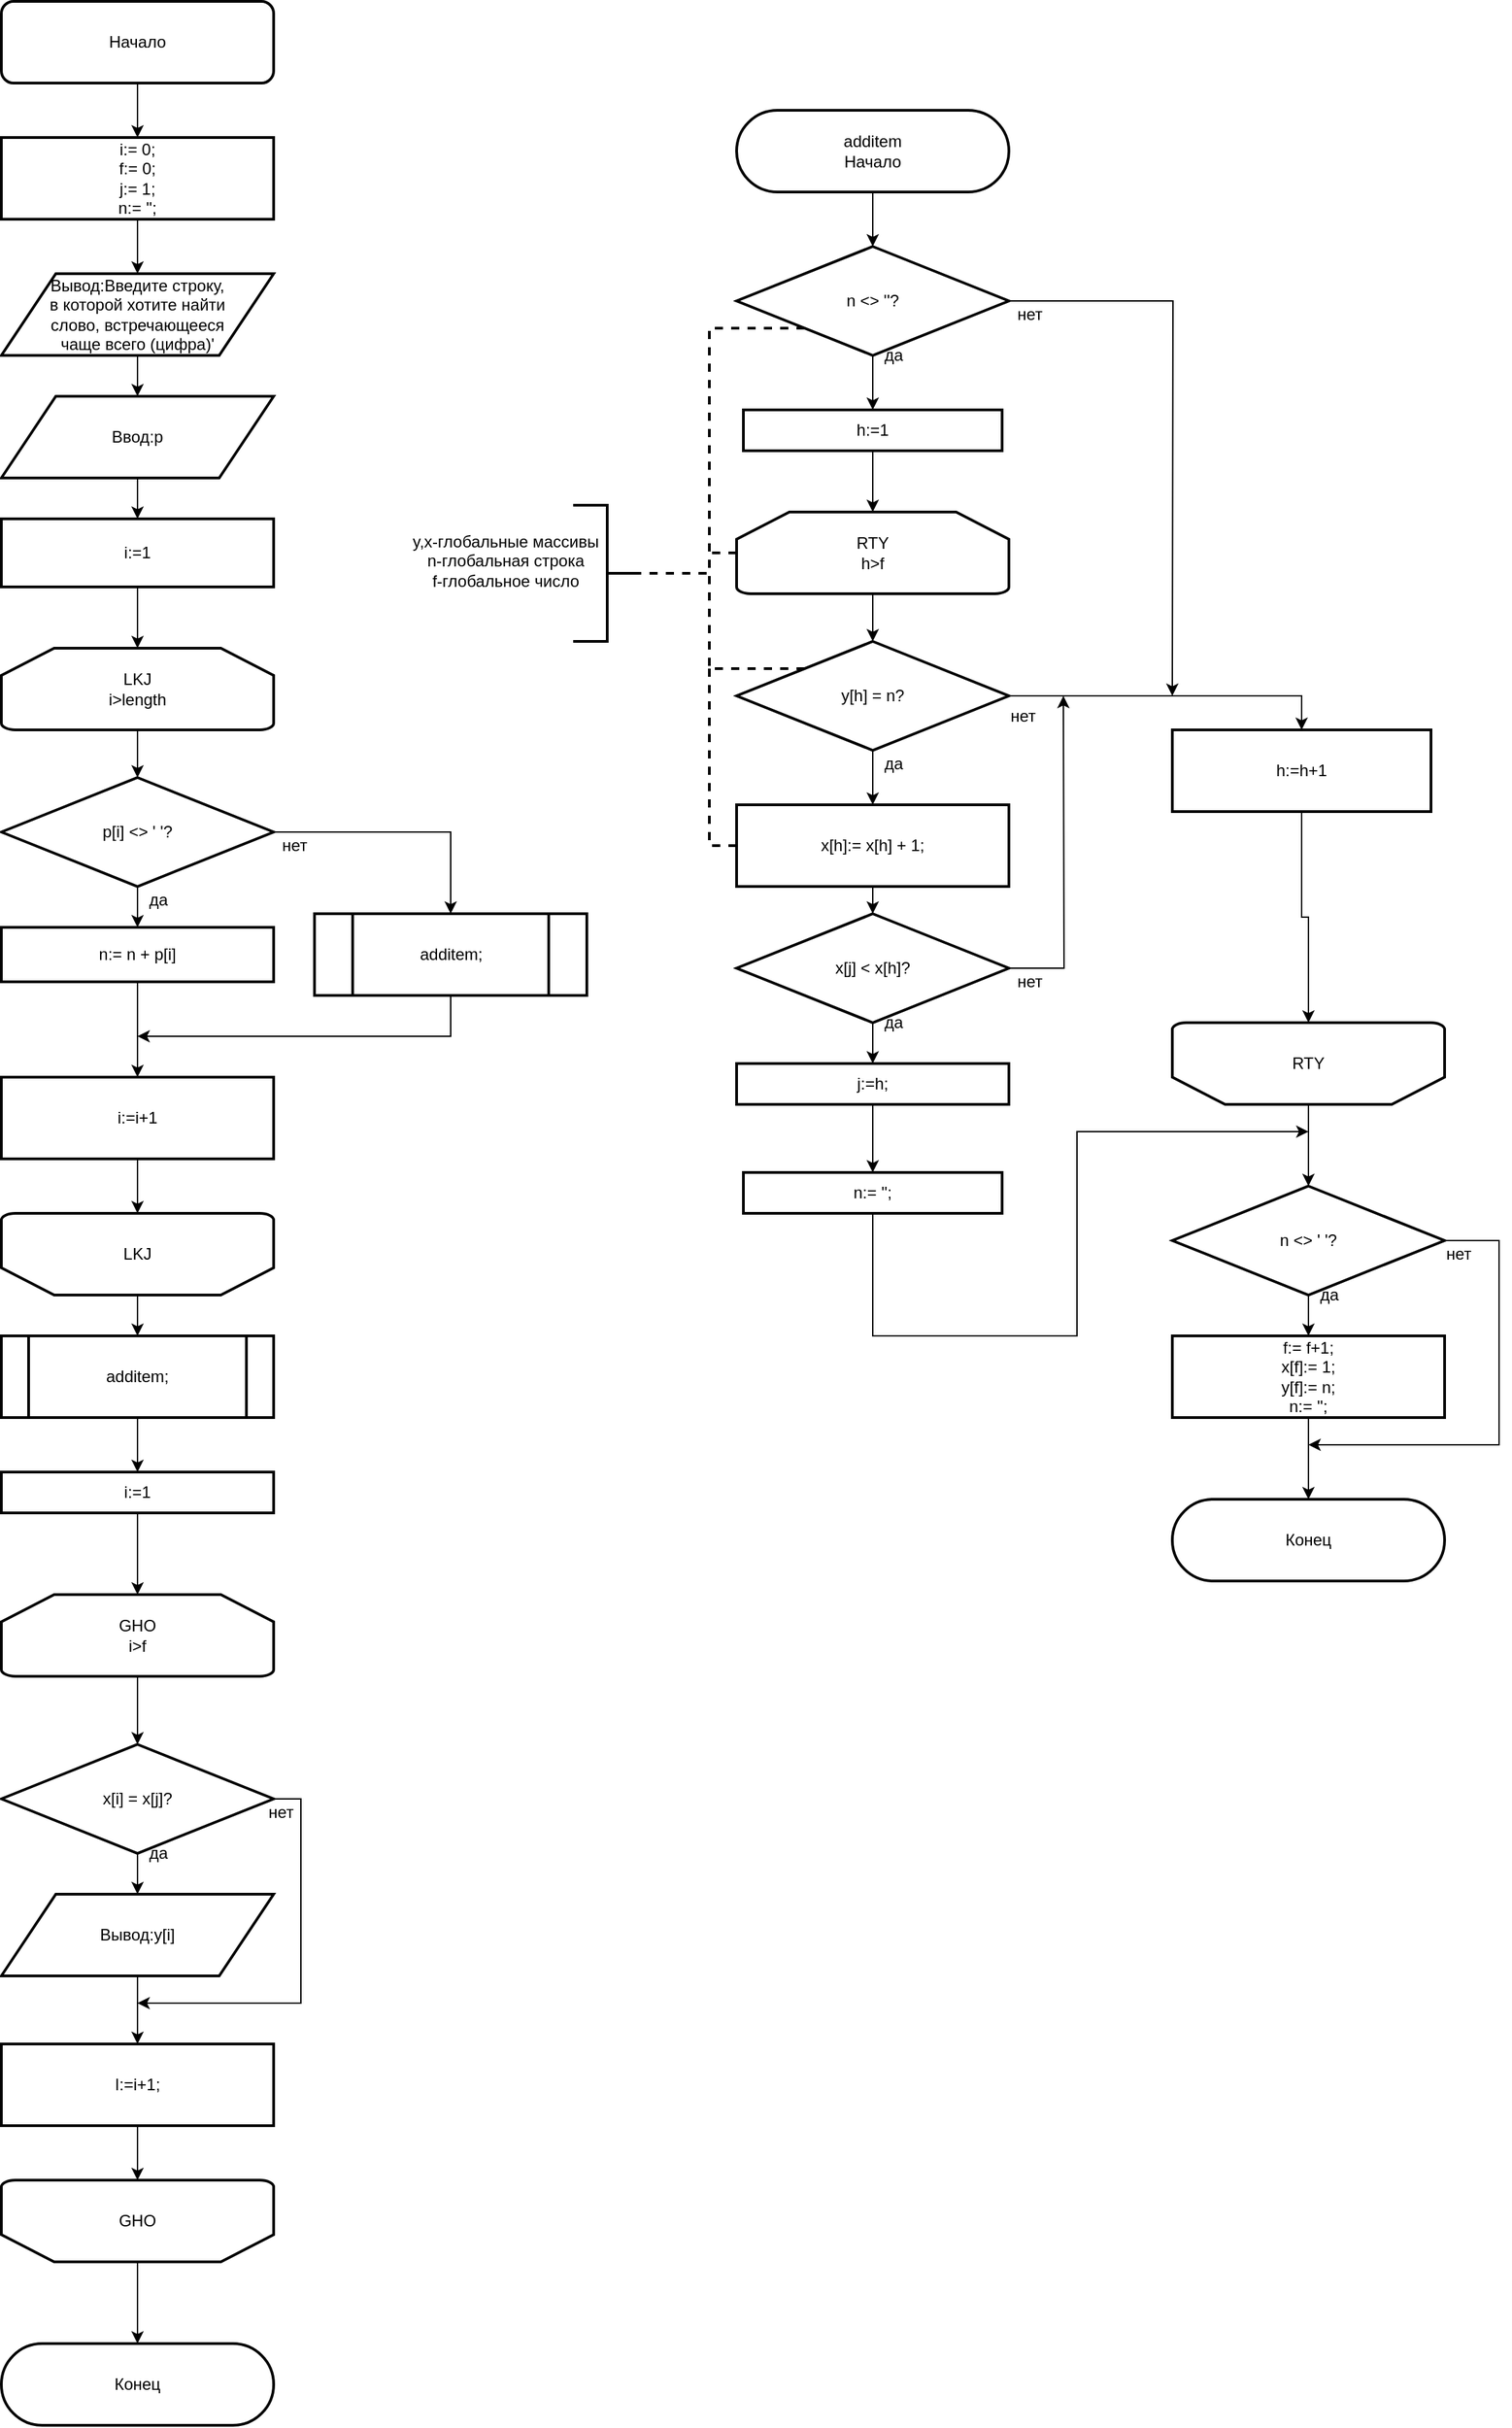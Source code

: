 <mxfile version="13.1.12" type="device"><diagram id="Wh2m2zYGn0WlRO41G61e" name="Страница 1"><mxGraphModel dx="723" dy="787" grid="1" gridSize="10" guides="1" tooltips="1" connect="1" arrows="1" fold="1" page="1" pageScale="1" pageWidth="827" pageHeight="1169" math="0" shadow="0"><root><mxCell id="0"/><mxCell id="1" parent="0"/><mxCell id="hg714JlFlcPwgcEhHaNB-3" style="edgeStyle=orthogonalEdgeStyle;rounded=0;orthogonalLoop=1;jettySize=auto;html=1;exitX=0.5;exitY=1;exitDx=0;exitDy=0;" edge="1" parent="1" source="hg714JlFlcPwgcEhHaNB-1" target="hg714JlFlcPwgcEhHaNB-2"><mxGeometry relative="1" as="geometry"/></mxCell><mxCell id="hg714JlFlcPwgcEhHaNB-1" value="Начало" style="rounded=1;whiteSpace=wrap;html=1;strokeWidth=2;" vertex="1" parent="1"><mxGeometry x="40" y="110" width="200" height="60" as="geometry"/></mxCell><mxCell id="hg714JlFlcPwgcEhHaNB-5" style="edgeStyle=orthogonalEdgeStyle;rounded=0;orthogonalLoop=1;jettySize=auto;html=1;exitX=0.5;exitY=1;exitDx=0;exitDy=0;" edge="1" parent="1" source="hg714JlFlcPwgcEhHaNB-2" target="hg714JlFlcPwgcEhHaNB-4"><mxGeometry relative="1" as="geometry"/></mxCell><mxCell id="hg714JlFlcPwgcEhHaNB-2" value="&lt;div&gt;i:= 0;&lt;/div&gt;&lt;div&gt;f:= 0;&lt;/div&gt;&lt;div&gt;j:= 1;&lt;/div&gt;&lt;div&gt;n:= '';&lt;/div&gt;" style="rounded=0;whiteSpace=wrap;html=1;strokeWidth=2;" vertex="1" parent="1"><mxGeometry x="40" y="210" width="200" height="60" as="geometry"/></mxCell><mxCell id="hg714JlFlcPwgcEhHaNB-7" style="edgeStyle=orthogonalEdgeStyle;rounded=0;orthogonalLoop=1;jettySize=auto;html=1;exitX=0.5;exitY=1;exitDx=0;exitDy=0;" edge="1" parent="1" source="hg714JlFlcPwgcEhHaNB-4" target="hg714JlFlcPwgcEhHaNB-6"><mxGeometry relative="1" as="geometry"/></mxCell><mxCell id="hg714JlFlcPwgcEhHaNB-4" value="Вывод:Введите строку, &lt;br&gt;в которой хотите найти &lt;br&gt;слово, встречающееся &lt;br&gt;чаще всего (цифра)'" style="shape=parallelogram;perimeter=parallelogramPerimeter;whiteSpace=wrap;html=1;strokeWidth=2;" vertex="1" parent="1"><mxGeometry x="40" y="310" width="200" height="60" as="geometry"/></mxCell><mxCell id="hg714JlFlcPwgcEhHaNB-9" style="edgeStyle=orthogonalEdgeStyle;rounded=0;orthogonalLoop=1;jettySize=auto;html=1;exitX=0.5;exitY=1;exitDx=0;exitDy=0;" edge="1" parent="1" source="hg714JlFlcPwgcEhHaNB-6" target="hg714JlFlcPwgcEhHaNB-8"><mxGeometry relative="1" as="geometry"/></mxCell><mxCell id="hg714JlFlcPwgcEhHaNB-6" value="Ввод:p" style="shape=parallelogram;perimeter=parallelogramPerimeter;whiteSpace=wrap;html=1;strokeWidth=2;" vertex="1" parent="1"><mxGeometry x="40" y="400" width="200" height="60" as="geometry"/></mxCell><mxCell id="hg714JlFlcPwgcEhHaNB-11" style="edgeStyle=orthogonalEdgeStyle;rounded=0;orthogonalLoop=1;jettySize=auto;html=1;exitX=0.5;exitY=1;exitDx=0;exitDy=0;" edge="1" parent="1" source="hg714JlFlcPwgcEhHaNB-8" target="hg714JlFlcPwgcEhHaNB-10"><mxGeometry relative="1" as="geometry"/></mxCell><mxCell id="hg714JlFlcPwgcEhHaNB-8" value="i:=1" style="rounded=0;whiteSpace=wrap;html=1;strokeWidth=2;" vertex="1" parent="1"><mxGeometry x="40" y="490" width="200" height="50" as="geometry"/></mxCell><mxCell id="hg714JlFlcPwgcEhHaNB-13" style="edgeStyle=orthogonalEdgeStyle;rounded=0;orthogonalLoop=1;jettySize=auto;html=1;exitX=0.5;exitY=1;exitDx=0;exitDy=0;exitPerimeter=0;" edge="1" parent="1" source="hg714JlFlcPwgcEhHaNB-10" target="hg714JlFlcPwgcEhHaNB-12"><mxGeometry relative="1" as="geometry"/></mxCell><mxCell id="hg714JlFlcPwgcEhHaNB-10" value="LKJ&lt;br&gt;i&amp;gt;length" style="strokeWidth=2;html=1;shape=mxgraph.flowchart.loop_limit;whiteSpace=wrap;" vertex="1" parent="1"><mxGeometry x="40" y="585" width="200" height="60" as="geometry"/></mxCell><mxCell id="hg714JlFlcPwgcEhHaNB-15" style="edgeStyle=orthogonalEdgeStyle;rounded=0;orthogonalLoop=1;jettySize=auto;html=1;exitX=0.5;exitY=1;exitDx=0;exitDy=0;" edge="1" parent="1" source="hg714JlFlcPwgcEhHaNB-12" target="hg714JlFlcPwgcEhHaNB-14"><mxGeometry relative="1" as="geometry"/></mxCell><mxCell id="hg714JlFlcPwgcEhHaNB-17" style="edgeStyle=orthogonalEdgeStyle;rounded=0;orthogonalLoop=1;jettySize=auto;html=1;exitX=1;exitY=0.5;exitDx=0;exitDy=0;" edge="1" parent="1" source="hg714JlFlcPwgcEhHaNB-12" target="hg714JlFlcPwgcEhHaNB-16"><mxGeometry relative="1" as="geometry"/></mxCell><mxCell id="hg714JlFlcPwgcEhHaNB-12" value="p[i] &amp;lt;&amp;gt; ' '?" style="rhombus;whiteSpace=wrap;html=1;strokeWidth=2;" vertex="1" parent="1"><mxGeometry x="40" y="680" width="200" height="80" as="geometry"/></mxCell><mxCell id="hg714JlFlcPwgcEhHaNB-23" style="edgeStyle=orthogonalEdgeStyle;rounded=0;orthogonalLoop=1;jettySize=auto;html=1;exitX=0.5;exitY=1;exitDx=0;exitDy=0;" edge="1" parent="1" source="hg714JlFlcPwgcEhHaNB-14" target="hg714JlFlcPwgcEhHaNB-22"><mxGeometry relative="1" as="geometry"/></mxCell><mxCell id="hg714JlFlcPwgcEhHaNB-14" value="n:= n + p[i]" style="rounded=0;whiteSpace=wrap;html=1;strokeWidth=2;" vertex="1" parent="1"><mxGeometry x="40" y="790" width="200" height="40" as="geometry"/></mxCell><mxCell id="hg714JlFlcPwgcEhHaNB-20" style="edgeStyle=orthogonalEdgeStyle;rounded=0;orthogonalLoop=1;jettySize=auto;html=1;exitX=0.5;exitY=1;exitDx=0;exitDy=0;" edge="1" parent="1" source="hg714JlFlcPwgcEhHaNB-16"><mxGeometry relative="1" as="geometry"><mxPoint x="140" y="870" as="targetPoint"/><Array as="points"><mxPoint x="370" y="870"/></Array></mxGeometry></mxCell><mxCell id="hg714JlFlcPwgcEhHaNB-16" value="" style="verticalLabelPosition=bottom;verticalAlign=top;html=1;shape=process;whiteSpace=wrap;rounded=1;size=0.14;arcSize=0;strokeWidth=2;" vertex="1" parent="1"><mxGeometry x="270" y="780" width="200" height="60" as="geometry"/></mxCell><mxCell id="hg714JlFlcPwgcEhHaNB-28" style="edgeStyle=orthogonalEdgeStyle;rounded=0;orthogonalLoop=1;jettySize=auto;html=1;exitX=0.5;exitY=1;exitDx=0;exitDy=0;" edge="1" parent="1" source="hg714JlFlcPwgcEhHaNB-18" target="hg714JlFlcPwgcEhHaNB-27"><mxGeometry relative="1" as="geometry"/></mxCell><mxCell id="hg714JlFlcPwgcEhHaNB-18" value="additem;" style="shape=process;whiteSpace=wrap;html=1;backgroundOutline=1;strokeWidth=2;" vertex="1" parent="1"><mxGeometry x="40" y="1090" width="200" height="60" as="geometry"/></mxCell><mxCell id="hg714JlFlcPwgcEhHaNB-21" value="additem;" style="text;html=1;align=center;verticalAlign=middle;resizable=0;points=[];autosize=1;" vertex="1" parent="1"><mxGeometry x="340" y="800" width="60" height="20" as="geometry"/></mxCell><mxCell id="hg714JlFlcPwgcEhHaNB-25" style="edgeStyle=orthogonalEdgeStyle;rounded=0;orthogonalLoop=1;jettySize=auto;html=1;exitX=0.5;exitY=1;exitDx=0;exitDy=0;" edge="1" parent="1" source="hg714JlFlcPwgcEhHaNB-22" target="hg714JlFlcPwgcEhHaNB-24"><mxGeometry relative="1" as="geometry"/></mxCell><mxCell id="hg714JlFlcPwgcEhHaNB-22" value="i:=i+1" style="rounded=0;whiteSpace=wrap;html=1;strokeWidth=2;" vertex="1" parent="1"><mxGeometry x="40" y="900" width="200" height="60" as="geometry"/></mxCell><mxCell id="hg714JlFlcPwgcEhHaNB-26" style="edgeStyle=orthogonalEdgeStyle;rounded=0;orthogonalLoop=1;jettySize=auto;html=1;exitX=0.5;exitY=0;exitDx=0;exitDy=0;exitPerimeter=0;" edge="1" parent="1" source="hg714JlFlcPwgcEhHaNB-24" target="hg714JlFlcPwgcEhHaNB-18"><mxGeometry relative="1" as="geometry"/></mxCell><mxCell id="hg714JlFlcPwgcEhHaNB-24" value="LKJ" style="strokeWidth=2;html=1;shape=mxgraph.flowchart.loop_limit;whiteSpace=wrap;direction=west;" vertex="1" parent="1"><mxGeometry x="40" y="1000" width="200" height="60" as="geometry"/></mxCell><mxCell id="hg714JlFlcPwgcEhHaNB-30" style="edgeStyle=orthogonalEdgeStyle;rounded=0;orthogonalLoop=1;jettySize=auto;html=1;exitX=0.5;exitY=1;exitDx=0;exitDy=0;" edge="1" parent="1" source="hg714JlFlcPwgcEhHaNB-27" target="hg714JlFlcPwgcEhHaNB-29"><mxGeometry relative="1" as="geometry"/></mxCell><mxCell id="hg714JlFlcPwgcEhHaNB-27" value="i:=1" style="rounded=0;whiteSpace=wrap;html=1;strokeWidth=2;" vertex="1" parent="1"><mxGeometry x="40" y="1190" width="200" height="30" as="geometry"/></mxCell><mxCell id="hg714JlFlcPwgcEhHaNB-32" style="edgeStyle=orthogonalEdgeStyle;rounded=0;orthogonalLoop=1;jettySize=auto;html=1;exitX=0.5;exitY=1;exitDx=0;exitDy=0;exitPerimeter=0;" edge="1" parent="1" source="hg714JlFlcPwgcEhHaNB-29" target="hg714JlFlcPwgcEhHaNB-31"><mxGeometry relative="1" as="geometry"/></mxCell><mxCell id="hg714JlFlcPwgcEhHaNB-29" value="GHO&lt;br&gt;i&amp;gt;f" style="strokeWidth=2;html=1;shape=mxgraph.flowchart.loop_limit;whiteSpace=wrap;" vertex="1" parent="1"><mxGeometry x="40" y="1280" width="200" height="60" as="geometry"/></mxCell><mxCell id="hg714JlFlcPwgcEhHaNB-34" style="edgeStyle=orthogonalEdgeStyle;rounded=0;orthogonalLoop=1;jettySize=auto;html=1;exitX=0.5;exitY=1;exitDx=0;exitDy=0;" edge="1" parent="1" source="hg714JlFlcPwgcEhHaNB-31" target="hg714JlFlcPwgcEhHaNB-33"><mxGeometry relative="1" as="geometry"/></mxCell><mxCell id="hg714JlFlcPwgcEhHaNB-38" style="edgeStyle=orthogonalEdgeStyle;rounded=0;orthogonalLoop=1;jettySize=auto;html=1;exitX=1;exitY=0.5;exitDx=0;exitDy=0;" edge="1" parent="1" source="hg714JlFlcPwgcEhHaNB-31"><mxGeometry relative="1" as="geometry"><mxPoint x="140" y="1580" as="targetPoint"/><Array as="points"><mxPoint x="260" y="1430"/><mxPoint x="260" y="1580"/></Array></mxGeometry></mxCell><mxCell id="hg714JlFlcPwgcEhHaNB-31" value="x[i] = x[j]?" style="rhombus;whiteSpace=wrap;html=1;strokeWidth=2;" vertex="1" parent="1"><mxGeometry x="40" y="1390" width="200" height="80" as="geometry"/></mxCell><mxCell id="hg714JlFlcPwgcEhHaNB-37" style="edgeStyle=orthogonalEdgeStyle;rounded=0;orthogonalLoop=1;jettySize=auto;html=1;exitX=0.5;exitY=1;exitDx=0;exitDy=0;entryX=0.5;entryY=0;entryDx=0;entryDy=0;" edge="1" parent="1" source="hg714JlFlcPwgcEhHaNB-33" target="hg714JlFlcPwgcEhHaNB-36"><mxGeometry relative="1" as="geometry"/></mxCell><mxCell id="hg714JlFlcPwgcEhHaNB-33" value="Вывод:y[i]" style="shape=parallelogram;perimeter=parallelogramPerimeter;whiteSpace=wrap;html=1;strokeWidth=2;" vertex="1" parent="1"><mxGeometry x="40" y="1500" width="200" height="60" as="geometry"/></mxCell><mxCell id="hg714JlFlcPwgcEhHaNB-43" style="edgeStyle=orthogonalEdgeStyle;rounded=0;orthogonalLoop=1;jettySize=auto;html=1;exitX=0.5;exitY=0;exitDx=0;exitDy=0;exitPerimeter=0;" edge="1" parent="1" source="hg714JlFlcPwgcEhHaNB-35" target="hg714JlFlcPwgcEhHaNB-42"><mxGeometry relative="1" as="geometry"/></mxCell><mxCell id="hg714JlFlcPwgcEhHaNB-35" value="GHO" style="strokeWidth=2;html=1;shape=mxgraph.flowchart.loop_limit;whiteSpace=wrap;direction=west;" vertex="1" parent="1"><mxGeometry x="40" y="1710" width="200" height="60" as="geometry"/></mxCell><mxCell id="hg714JlFlcPwgcEhHaNB-41" style="edgeStyle=orthogonalEdgeStyle;rounded=0;orthogonalLoop=1;jettySize=auto;html=1;exitX=0.5;exitY=1;exitDx=0;exitDy=0;" edge="1" parent="1" source="hg714JlFlcPwgcEhHaNB-36" target="hg714JlFlcPwgcEhHaNB-35"><mxGeometry relative="1" as="geometry"/></mxCell><mxCell id="hg714JlFlcPwgcEhHaNB-36" value="I:=i+1;" style="rounded=0;whiteSpace=wrap;html=1;strokeWidth=2;" vertex="1" parent="1"><mxGeometry x="40" y="1610" width="200" height="60" as="geometry"/></mxCell><mxCell id="hg714JlFlcPwgcEhHaNB-42" value="Конец" style="rounded=1;whiteSpace=wrap;html=1;strokeWidth=2;arcSize=50;" vertex="1" parent="1"><mxGeometry x="40" y="1830" width="200" height="60" as="geometry"/></mxCell><mxCell id="hg714JlFlcPwgcEhHaNB-44" value="да" style="text;html=1;align=center;verticalAlign=middle;resizable=0;points=[];autosize=1;" vertex="1" parent="1"><mxGeometry x="140" y="760" width="30" height="20" as="geometry"/></mxCell><mxCell id="hg714JlFlcPwgcEhHaNB-45" value="нет" style="text;html=1;align=center;verticalAlign=middle;resizable=0;points=[];autosize=1;" vertex="1" parent="1"><mxGeometry x="240" y="720" width="30" height="20" as="geometry"/></mxCell><mxCell id="hg714JlFlcPwgcEhHaNB-46" value="да" style="text;html=1;align=center;verticalAlign=middle;resizable=0;points=[];autosize=1;" vertex="1" parent="1"><mxGeometry x="140" y="1460" width="30" height="20" as="geometry"/></mxCell><mxCell id="hg714JlFlcPwgcEhHaNB-47" value="нет" style="text;html=1;align=center;verticalAlign=middle;resizable=0;points=[];autosize=1;" vertex="1" parent="1"><mxGeometry x="230" y="1430" width="30" height="20" as="geometry"/></mxCell><mxCell id="hg714JlFlcPwgcEhHaNB-50" style="edgeStyle=orthogonalEdgeStyle;rounded=0;orthogonalLoop=1;jettySize=auto;html=1;exitX=0.5;exitY=1;exitDx=0;exitDy=0;" edge="1" parent="1" source="hg714JlFlcPwgcEhHaNB-48" target="hg714JlFlcPwgcEhHaNB-49"><mxGeometry relative="1" as="geometry"/></mxCell><mxCell id="hg714JlFlcPwgcEhHaNB-48" value="additem&lt;br&gt;Начало" style="rounded=1;whiteSpace=wrap;html=1;strokeWidth=2;arcSize=50;" vertex="1" parent="1"><mxGeometry x="580" y="190" width="200" height="60" as="geometry"/></mxCell><mxCell id="hg714JlFlcPwgcEhHaNB-52" style="edgeStyle=orthogonalEdgeStyle;rounded=0;orthogonalLoop=1;jettySize=auto;html=1;exitX=0.5;exitY=1;exitDx=0;exitDy=0;" edge="1" parent="1" source="hg714JlFlcPwgcEhHaNB-49" target="hg714JlFlcPwgcEhHaNB-51"><mxGeometry relative="1" as="geometry"/></mxCell><mxCell id="hg714JlFlcPwgcEhHaNB-88" style="edgeStyle=orthogonalEdgeStyle;rounded=0;orthogonalLoop=1;jettySize=auto;html=1;exitX=1;exitY=0.5;exitDx=0;exitDy=0;" edge="1" parent="1" source="hg714JlFlcPwgcEhHaNB-49"><mxGeometry relative="1" as="geometry"><mxPoint x="900" y="620" as="targetPoint"/></mxGeometry></mxCell><mxCell id="hg714JlFlcPwgcEhHaNB-93" style="edgeStyle=orthogonalEdgeStyle;rounded=0;orthogonalLoop=1;jettySize=auto;html=1;exitX=0;exitY=1;exitDx=0;exitDy=0;entryX=0;entryY=0.5;entryDx=0;entryDy=0;entryPerimeter=0;endArrow=none;endFill=0;dashed=1;strokeWidth=2;" edge="1" parent="1" source="hg714JlFlcPwgcEhHaNB-49" target="hg714JlFlcPwgcEhHaNB-92"><mxGeometry relative="1" as="geometry"><mxPoint x="530" y="530" as="targetPoint"/><Array as="points"><mxPoint x="560" y="350"/><mxPoint x="560" y="530"/></Array></mxGeometry></mxCell><mxCell id="hg714JlFlcPwgcEhHaNB-49" value="n &amp;lt;&amp;gt; ''?" style="rhombus;whiteSpace=wrap;html=1;strokeWidth=2;" vertex="1" parent="1"><mxGeometry x="580" y="290" width="200" height="80" as="geometry"/></mxCell><mxCell id="hg714JlFlcPwgcEhHaNB-54" style="edgeStyle=orthogonalEdgeStyle;rounded=0;orthogonalLoop=1;jettySize=auto;html=1;exitX=0.5;exitY=1;exitDx=0;exitDy=0;entryX=0.5;entryY=0;entryDx=0;entryDy=0;entryPerimeter=0;" edge="1" parent="1" source="hg714JlFlcPwgcEhHaNB-51" target="hg714JlFlcPwgcEhHaNB-53"><mxGeometry relative="1" as="geometry"/></mxCell><mxCell id="hg714JlFlcPwgcEhHaNB-51" value="h:=1" style="rounded=0;whiteSpace=wrap;html=1;strokeWidth=2;" vertex="1" parent="1"><mxGeometry x="585" y="410" width="190" height="30" as="geometry"/></mxCell><mxCell id="hg714JlFlcPwgcEhHaNB-56" style="edgeStyle=orthogonalEdgeStyle;rounded=0;orthogonalLoop=1;jettySize=auto;html=1;exitX=0.5;exitY=1;exitDx=0;exitDy=0;exitPerimeter=0;" edge="1" parent="1" source="hg714JlFlcPwgcEhHaNB-53" target="hg714JlFlcPwgcEhHaNB-55"><mxGeometry relative="1" as="geometry"/></mxCell><mxCell id="hg714JlFlcPwgcEhHaNB-97" style="edgeStyle=orthogonalEdgeStyle;rounded=0;orthogonalLoop=1;jettySize=auto;html=1;exitX=0;exitY=0.5;exitDx=0;exitDy=0;exitPerimeter=0;dashed=1;endArrow=none;endFill=0;strokeWidth=2;" edge="1" parent="1" source="hg714JlFlcPwgcEhHaNB-53"><mxGeometry relative="1" as="geometry"><mxPoint x="560" y="515" as="targetPoint"/></mxGeometry></mxCell><mxCell id="hg714JlFlcPwgcEhHaNB-53" value="RTY&lt;br&gt;h&amp;gt;f" style="strokeWidth=2;html=1;shape=mxgraph.flowchart.loop_limit;whiteSpace=wrap;" vertex="1" parent="1"><mxGeometry x="580" y="485" width="200" height="60" as="geometry"/></mxCell><mxCell id="hg714JlFlcPwgcEhHaNB-58" style="edgeStyle=orthogonalEdgeStyle;rounded=0;orthogonalLoop=1;jettySize=auto;html=1;exitX=0.5;exitY=1;exitDx=0;exitDy=0;" edge="1" parent="1" source="hg714JlFlcPwgcEhHaNB-55" target="hg714JlFlcPwgcEhHaNB-57"><mxGeometry relative="1" as="geometry"/></mxCell><mxCell id="hg714JlFlcPwgcEhHaNB-66" style="edgeStyle=orthogonalEdgeStyle;rounded=0;orthogonalLoop=1;jettySize=auto;html=1;exitX=1;exitY=0.5;exitDx=0;exitDy=0;entryX=0.5;entryY=0;entryDx=0;entryDy=0;" edge="1" parent="1" source="hg714JlFlcPwgcEhHaNB-55" target="hg714JlFlcPwgcEhHaNB-67"><mxGeometry relative="1" as="geometry"><mxPoint x="940" y="625" as="targetPoint"/><Array as="points"><mxPoint x="780" y="620"/><mxPoint x="995" y="620"/></Array></mxGeometry></mxCell><mxCell id="hg714JlFlcPwgcEhHaNB-94" style="edgeStyle=orthogonalEdgeStyle;rounded=0;orthogonalLoop=1;jettySize=auto;html=1;exitX=0;exitY=0;exitDx=0;exitDy=0;dashed=1;endArrow=none;endFill=0;strokeWidth=2;" edge="1" parent="1" source="hg714JlFlcPwgcEhHaNB-55"><mxGeometry relative="1" as="geometry"><mxPoint x="560" y="530" as="targetPoint"/></mxGeometry></mxCell><mxCell id="hg714JlFlcPwgcEhHaNB-55" value="y[h] = n?" style="rhombus;whiteSpace=wrap;html=1;strokeWidth=2;" vertex="1" parent="1"><mxGeometry x="580" y="580" width="200" height="80" as="geometry"/></mxCell><mxCell id="hg714JlFlcPwgcEhHaNB-60" style="edgeStyle=orthogonalEdgeStyle;rounded=0;orthogonalLoop=1;jettySize=auto;html=1;exitX=0.5;exitY=1;exitDx=0;exitDy=0;" edge="1" parent="1" source="hg714JlFlcPwgcEhHaNB-57" target="hg714JlFlcPwgcEhHaNB-59"><mxGeometry relative="1" as="geometry"/></mxCell><mxCell id="hg714JlFlcPwgcEhHaNB-95" style="edgeStyle=orthogonalEdgeStyle;rounded=0;orthogonalLoop=1;jettySize=auto;html=1;exitX=0;exitY=0.5;exitDx=0;exitDy=0;dashed=1;endArrow=none;endFill=0;strokeWidth=2;" edge="1" parent="1" source="hg714JlFlcPwgcEhHaNB-57"><mxGeometry relative="1" as="geometry"><mxPoint x="560" y="600" as="targetPoint"/></mxGeometry></mxCell><mxCell id="hg714JlFlcPwgcEhHaNB-57" value="x[h]:= x[h] + 1;" style="rounded=0;whiteSpace=wrap;html=1;strokeWidth=2;" vertex="1" parent="1"><mxGeometry x="580" y="700" width="200" height="60" as="geometry"/></mxCell><mxCell id="hg714JlFlcPwgcEhHaNB-62" style="edgeStyle=orthogonalEdgeStyle;rounded=0;orthogonalLoop=1;jettySize=auto;html=1;exitX=0.5;exitY=1;exitDx=0;exitDy=0;entryX=0.5;entryY=0;entryDx=0;entryDy=0;" edge="1" parent="1" source="hg714JlFlcPwgcEhHaNB-59" target="hg714JlFlcPwgcEhHaNB-61"><mxGeometry relative="1" as="geometry"/></mxCell><mxCell id="hg714JlFlcPwgcEhHaNB-85" style="edgeStyle=orthogonalEdgeStyle;rounded=0;orthogonalLoop=1;jettySize=auto;html=1;exitX=1;exitY=0.5;exitDx=0;exitDy=0;" edge="1" parent="1" source="hg714JlFlcPwgcEhHaNB-59"><mxGeometry relative="1" as="geometry"><mxPoint x="820" y="620" as="targetPoint"/></mxGeometry></mxCell><mxCell id="hg714JlFlcPwgcEhHaNB-59" value="x[j] &amp;lt; x[h]?" style="rhombus;whiteSpace=wrap;html=1;strokeWidth=2;" vertex="1" parent="1"><mxGeometry x="580" y="780" width="200" height="80" as="geometry"/></mxCell><mxCell id="hg714JlFlcPwgcEhHaNB-64" style="edgeStyle=orthogonalEdgeStyle;rounded=0;orthogonalLoop=1;jettySize=auto;html=1;exitX=0.5;exitY=1;exitDx=0;exitDy=0;" edge="1" parent="1" source="hg714JlFlcPwgcEhHaNB-61" target="hg714JlFlcPwgcEhHaNB-63"><mxGeometry relative="1" as="geometry"/></mxCell><mxCell id="hg714JlFlcPwgcEhHaNB-61" value="j:=h;" style="rounded=0;whiteSpace=wrap;html=1;strokeWidth=2;" vertex="1" parent="1"><mxGeometry x="580" y="890" width="200" height="30" as="geometry"/></mxCell><mxCell id="hg714JlFlcPwgcEhHaNB-75" style="edgeStyle=orthogonalEdgeStyle;rounded=0;orthogonalLoop=1;jettySize=auto;html=1;exitX=0.5;exitY=1;exitDx=0;exitDy=0;" edge="1" parent="1" source="hg714JlFlcPwgcEhHaNB-63"><mxGeometry relative="1" as="geometry"><mxPoint x="1000" y="940" as="targetPoint"/><Array as="points"><mxPoint x="680" y="1090"/><mxPoint x="830" y="1090"/><mxPoint x="830" y="940"/></Array></mxGeometry></mxCell><mxCell id="hg714JlFlcPwgcEhHaNB-63" value="n:= '';" style="rounded=0;whiteSpace=wrap;html=1;strokeWidth=2;" vertex="1" parent="1"><mxGeometry x="585" y="970" width="190" height="30" as="geometry"/></mxCell><mxCell id="hg714JlFlcPwgcEhHaNB-65" style="edgeStyle=orthogonalEdgeStyle;rounded=0;orthogonalLoop=1;jettySize=auto;html=1;exitX=0.5;exitY=1;exitDx=0;exitDy=0;" edge="1" parent="1" source="hg714JlFlcPwgcEhHaNB-63" target="hg714JlFlcPwgcEhHaNB-63"><mxGeometry relative="1" as="geometry"/></mxCell><mxCell id="hg714JlFlcPwgcEhHaNB-91" style="edgeStyle=orthogonalEdgeStyle;rounded=0;orthogonalLoop=1;jettySize=auto;html=1;exitX=0.5;exitY=1;exitDx=0;exitDy=0;" edge="1" parent="1" source="hg714JlFlcPwgcEhHaNB-67" target="hg714JlFlcPwgcEhHaNB-71"><mxGeometry relative="1" as="geometry"/></mxCell><mxCell id="hg714JlFlcPwgcEhHaNB-67" value="h:=h+1" style="rounded=0;whiteSpace=wrap;html=1;strokeWidth=2;" vertex="1" parent="1"><mxGeometry x="900" y="645" width="190" height="60" as="geometry"/></mxCell><mxCell id="hg714JlFlcPwgcEhHaNB-74" style="edgeStyle=orthogonalEdgeStyle;rounded=0;orthogonalLoop=1;jettySize=auto;html=1;exitX=0.5;exitY=0;exitDx=0;exitDy=0;exitPerimeter=0;" edge="1" parent="1" source="hg714JlFlcPwgcEhHaNB-71" target="hg714JlFlcPwgcEhHaNB-73"><mxGeometry relative="1" as="geometry"><Array as="points"><mxPoint x="1000" y="920"/></Array></mxGeometry></mxCell><mxCell id="hg714JlFlcPwgcEhHaNB-71" value="RTY" style="strokeWidth=2;html=1;shape=mxgraph.flowchart.loop_limit;whiteSpace=wrap;direction=west;" vertex="1" parent="1"><mxGeometry x="900" y="860" width="200" height="60" as="geometry"/></mxCell><mxCell id="hg714JlFlcPwgcEhHaNB-77" style="edgeStyle=orthogonalEdgeStyle;rounded=0;orthogonalLoop=1;jettySize=auto;html=1;exitX=0.5;exitY=1;exitDx=0;exitDy=0;" edge="1" parent="1" source="hg714JlFlcPwgcEhHaNB-73" target="hg714JlFlcPwgcEhHaNB-76"><mxGeometry relative="1" as="geometry"/></mxCell><mxCell id="hg714JlFlcPwgcEhHaNB-80" style="edgeStyle=orthogonalEdgeStyle;rounded=0;orthogonalLoop=1;jettySize=auto;html=1;exitX=1;exitY=0.5;exitDx=0;exitDy=0;" edge="1" parent="1" source="hg714JlFlcPwgcEhHaNB-73"><mxGeometry relative="1" as="geometry"><mxPoint x="1000" y="1170" as="targetPoint"/><Array as="points"><mxPoint x="1140" y="1020"/><mxPoint x="1140" y="1170"/></Array></mxGeometry></mxCell><mxCell id="hg714JlFlcPwgcEhHaNB-73" value="n &amp;lt;&amp;gt; ' '?" style="rhombus;whiteSpace=wrap;html=1;strokeWidth=2;" vertex="1" parent="1"><mxGeometry x="900" y="980" width="200" height="80" as="geometry"/></mxCell><mxCell id="hg714JlFlcPwgcEhHaNB-79" style="edgeStyle=orthogonalEdgeStyle;rounded=0;orthogonalLoop=1;jettySize=auto;html=1;exitX=0.5;exitY=1;exitDx=0;exitDy=0;" edge="1" parent="1" source="hg714JlFlcPwgcEhHaNB-76" target="hg714JlFlcPwgcEhHaNB-78"><mxGeometry relative="1" as="geometry"/></mxCell><mxCell id="hg714JlFlcPwgcEhHaNB-76" value="&lt;div&gt;f:= f+1;&lt;/div&gt;&lt;div&gt;x[f]:= 1;&lt;/div&gt;&lt;div&gt;y[f]:= n;&lt;/div&gt;&lt;div&gt;n:= '';&lt;/div&gt;" style="rounded=0;whiteSpace=wrap;html=1;strokeWidth=2;" vertex="1" parent="1"><mxGeometry x="900" y="1090" width="200" height="60" as="geometry"/></mxCell><mxCell id="hg714JlFlcPwgcEhHaNB-78" value="Конец" style="rounded=1;whiteSpace=wrap;html=1;strokeWidth=2;arcSize=50;" vertex="1" parent="1"><mxGeometry x="900" y="1210" width="200" height="60" as="geometry"/></mxCell><mxCell id="hg714JlFlcPwgcEhHaNB-81" value="да" style="text;html=1;align=center;verticalAlign=middle;resizable=0;points=[];autosize=1;" vertex="1" parent="1"><mxGeometry x="1000" y="1050" width="30" height="20" as="geometry"/></mxCell><mxCell id="hg714JlFlcPwgcEhHaNB-82" value="нет" style="text;html=1;align=center;verticalAlign=middle;resizable=0;points=[];autosize=1;" vertex="1" parent="1"><mxGeometry x="1095" y="1020" width="30" height="20" as="geometry"/></mxCell><mxCell id="hg714JlFlcPwgcEhHaNB-83" value="да" style="text;html=1;align=center;verticalAlign=middle;resizable=0;points=[];autosize=1;" vertex="1" parent="1"><mxGeometry x="680" y="660" width="30" height="20" as="geometry"/></mxCell><mxCell id="hg714JlFlcPwgcEhHaNB-84" value="нет" style="text;html=1;align=center;verticalAlign=middle;resizable=0;points=[];autosize=1;" vertex="1" parent="1"><mxGeometry x="775" y="625" width="30" height="20" as="geometry"/></mxCell><mxCell id="hg714JlFlcPwgcEhHaNB-86" value="да" style="text;html=1;align=center;verticalAlign=middle;resizable=0;points=[];autosize=1;" vertex="1" parent="1"><mxGeometry x="680" y="850" width="30" height="20" as="geometry"/></mxCell><mxCell id="hg714JlFlcPwgcEhHaNB-87" value="нет" style="text;html=1;align=center;verticalAlign=middle;resizable=0;points=[];autosize=1;" vertex="1" parent="1"><mxGeometry x="780" y="820" width="30" height="20" as="geometry"/></mxCell><mxCell id="hg714JlFlcPwgcEhHaNB-89" value="да" style="text;html=1;align=center;verticalAlign=middle;resizable=0;points=[];autosize=1;" vertex="1" parent="1"><mxGeometry x="680" y="360" width="30" height="20" as="geometry"/></mxCell><mxCell id="hg714JlFlcPwgcEhHaNB-90" value="нет" style="text;html=1;align=center;verticalAlign=middle;resizable=0;points=[];autosize=1;" vertex="1" parent="1"><mxGeometry x="780" y="330" width="30" height="20" as="geometry"/></mxCell><mxCell id="hg714JlFlcPwgcEhHaNB-92" value="" style="strokeWidth=2;html=1;shape=mxgraph.flowchart.annotation_2;align=left;labelPosition=right;pointerEvents=1;rotation=-180;" vertex="1" parent="1"><mxGeometry x="460" y="480" width="50" height="100" as="geometry"/></mxCell><mxCell id="hg714JlFlcPwgcEhHaNB-96" value="y,x-глобальные массивы&lt;br&gt;n-глобальная строка&lt;br&gt;f-глобальное число" style="text;html=1;align=center;verticalAlign=middle;resizable=0;points=[];autosize=1;" vertex="1" parent="1"><mxGeometry x="335" y="496" width="150" height="50" as="geometry"/></mxCell></root></mxGraphModel></diagram></mxfile>